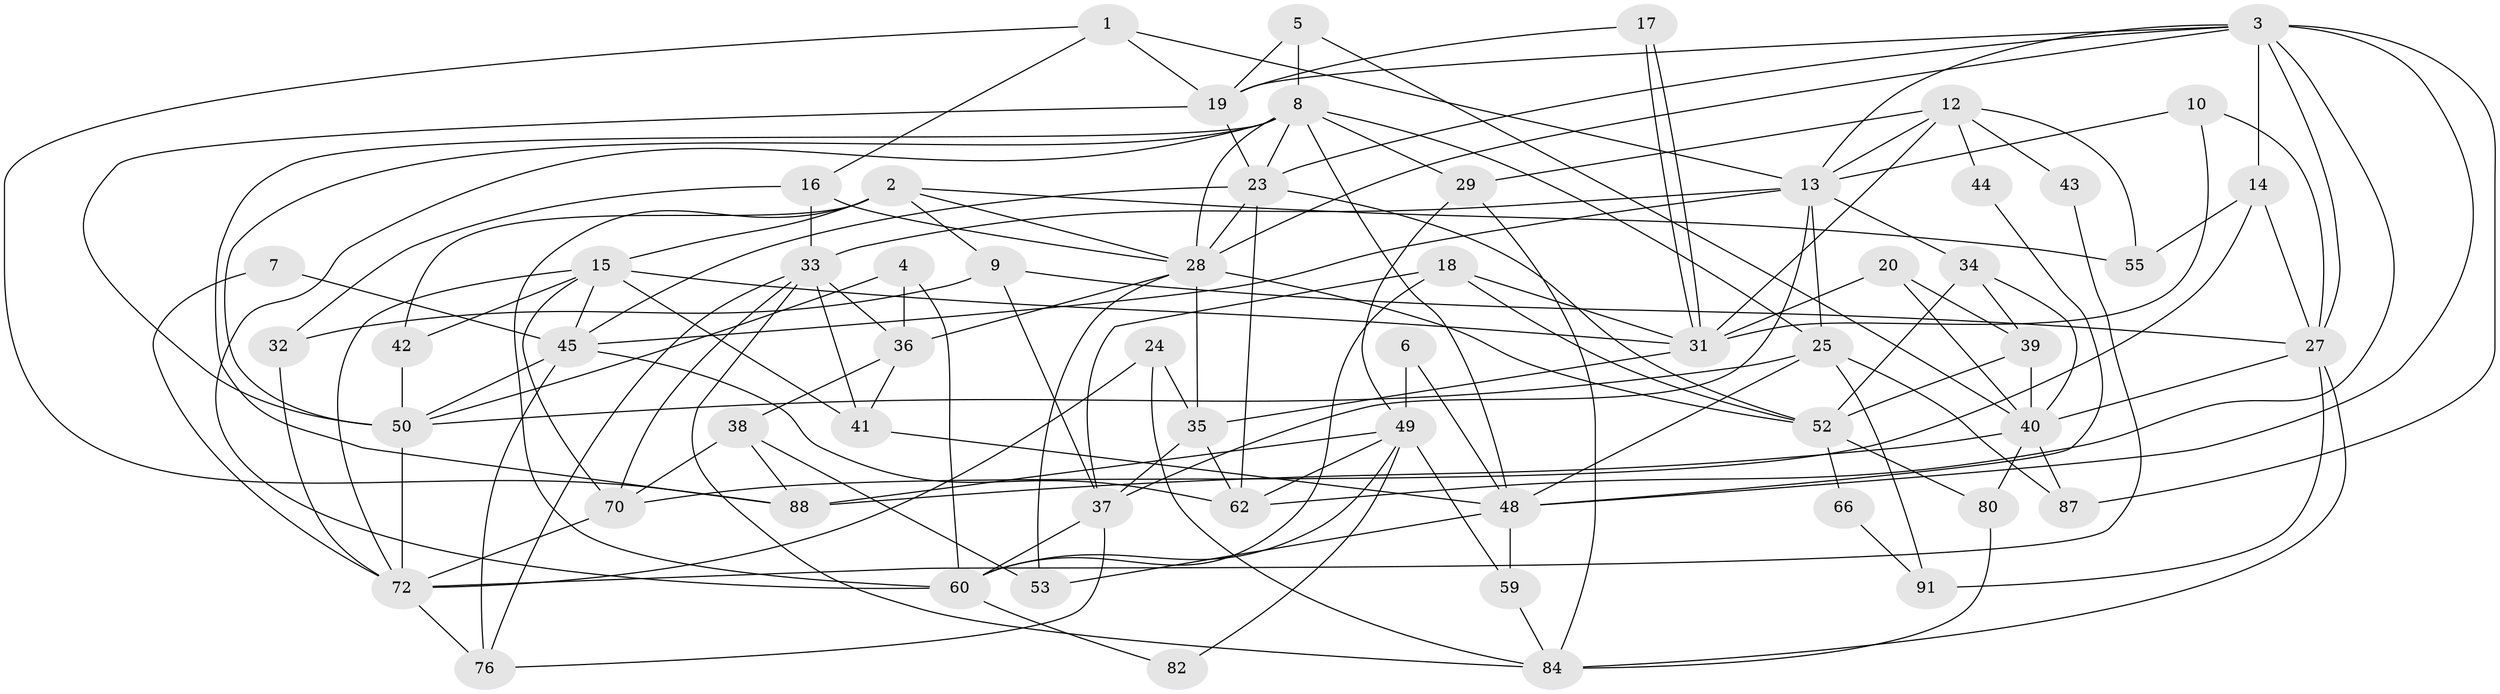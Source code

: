 // original degree distribution, {2: 0.13043478260869565, 5: 0.13043478260869565, 4: 0.29347826086956524, 3: 0.2826086956521739, 6: 0.08695652173913043, 7: 0.06521739130434782, 8: 0.010869565217391304}
// Generated by graph-tools (version 1.1) at 2025/11/02/27/25 16:11:22]
// undirected, 59 vertices, 145 edges
graph export_dot {
graph [start="1"]
  node [color=gray90,style=filled];
  1 [super="+92"];
  2 [super="+47"];
  3 [super="+21"];
  4;
  5;
  6;
  7;
  8 [super="+68"];
  9 [super="+11"];
  10;
  12 [super="+64"];
  13 [super="+58"];
  14 [super="+30"];
  15 [super="+46"];
  16 [super="+26"];
  17;
  18 [super="+22"];
  19 [super="+85"];
  20;
  23 [super="+86"];
  24;
  25 [super="+69"];
  27 [super="+57"];
  28 [super="+51"];
  29 [super="+83"];
  31 [super="+89"];
  32;
  33 [super="+74"];
  34;
  35 [super="+61"];
  36 [super="+79"];
  37;
  38;
  39;
  40 [super="+67"];
  41;
  42;
  43;
  44;
  45 [super="+71"];
  48 [super="+78"];
  49 [super="+54"];
  50 [super="+56"];
  52 [super="+73"];
  53 [super="+75"];
  55 [super="+77"];
  59;
  60 [super="+65"];
  62 [super="+63"];
  66;
  70;
  72 [super="+81"];
  76;
  80;
  82;
  84;
  87;
  88 [super="+90"];
  91;
  1 -- 13;
  1 -- 16;
  1 -- 88;
  1 -- 19;
  2 -- 15 [weight=2];
  2 -- 42;
  2 -- 28;
  2 -- 60;
  2 -- 55;
  2 -- 9;
  3 -- 23;
  3 -- 27;
  3 -- 48;
  3 -- 87;
  3 -- 62;
  3 -- 13;
  3 -- 14;
  3 -- 28;
  3 -- 19;
  4 -- 60;
  4 -- 50;
  4 -- 36;
  5 -- 8;
  5 -- 40;
  5 -- 19;
  6 -- 48;
  6 -- 49 [weight=2];
  7 -- 72;
  7 -- 45;
  8 -- 25;
  8 -- 28;
  8 -- 88;
  8 -- 48;
  8 -- 50;
  8 -- 23;
  8 -- 60;
  8 -- 29;
  9 -- 37;
  9 -- 27;
  9 -- 32;
  10 -- 13;
  10 -- 27;
  10 -- 31;
  12 -- 44;
  12 -- 55;
  12 -- 43;
  12 -- 29;
  12 -- 13;
  12 -- 31;
  13 -- 45;
  13 -- 37;
  13 -- 34;
  13 -- 25;
  13 -- 33;
  14 -- 55;
  14 -- 27;
  14 -- 70;
  15 -- 70;
  15 -- 41;
  15 -- 42;
  15 -- 31;
  15 -- 45;
  15 -- 72;
  16 -- 33;
  16 -- 32;
  16 -- 28;
  17 -- 31;
  17 -- 31;
  17 -- 19;
  18 -- 37;
  18 -- 60;
  18 -- 31;
  18 -- 52;
  19 -- 23;
  19 -- 50;
  20 -- 40;
  20 -- 39;
  20 -- 31;
  23 -- 62 [weight=2];
  23 -- 45;
  23 -- 52;
  23 -- 28;
  24 -- 84;
  24 -- 35;
  24 -- 72;
  25 -- 50;
  25 -- 91;
  25 -- 48;
  25 -- 87;
  27 -- 84;
  27 -- 91;
  27 -- 40;
  28 -- 35;
  28 -- 36;
  28 -- 53;
  28 -- 52;
  29 -- 49;
  29 -- 84;
  31 -- 35;
  32 -- 72;
  33 -- 76;
  33 -- 41;
  33 -- 36;
  33 -- 84;
  33 -- 70;
  34 -- 39;
  34 -- 40;
  34 -- 52;
  35 -- 37;
  35 -- 62;
  36 -- 38;
  36 -- 41;
  37 -- 76;
  37 -- 60;
  38 -- 70;
  38 -- 53;
  38 -- 88;
  39 -- 40;
  39 -- 52;
  40 -- 88;
  40 -- 87;
  40 -- 80;
  41 -- 48;
  42 -- 50;
  43 -- 72;
  44 -- 48;
  45 -- 76;
  45 -- 62;
  45 -- 50;
  48 -- 59;
  48 -- 53;
  49 -- 60;
  49 -- 82;
  49 -- 88 [weight=2];
  49 -- 62;
  49 -- 59;
  50 -- 72;
  52 -- 80;
  52 -- 66;
  59 -- 84;
  60 -- 82;
  66 -- 91;
  70 -- 72;
  72 -- 76;
  80 -- 84;
}
